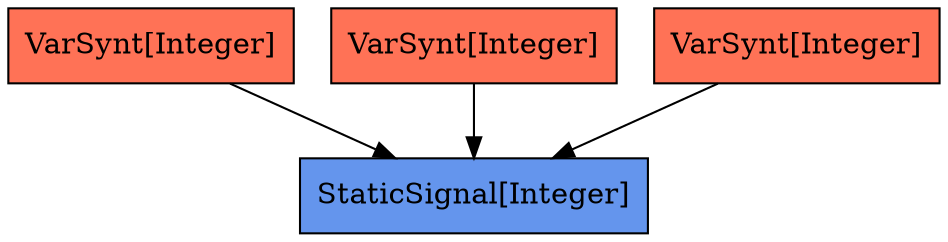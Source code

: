 digraph G {
node [shape=box]
1953349552 [label=<VarSynt[Integer]> style=filled fillcolor=coral1]
1680230135 [label=<VarSynt[Integer]> style=filled fillcolor=coral1]
217920895 [label=<VarSynt[Integer]> style=filled fillcolor=coral1]
2094876204 [label=<StaticSignal[Integer]> style=filled fillcolor=cornflowerblue]
1953349552 -> 2094876204
1680230135 -> 2094876204
217920895 -> 2094876204
}

